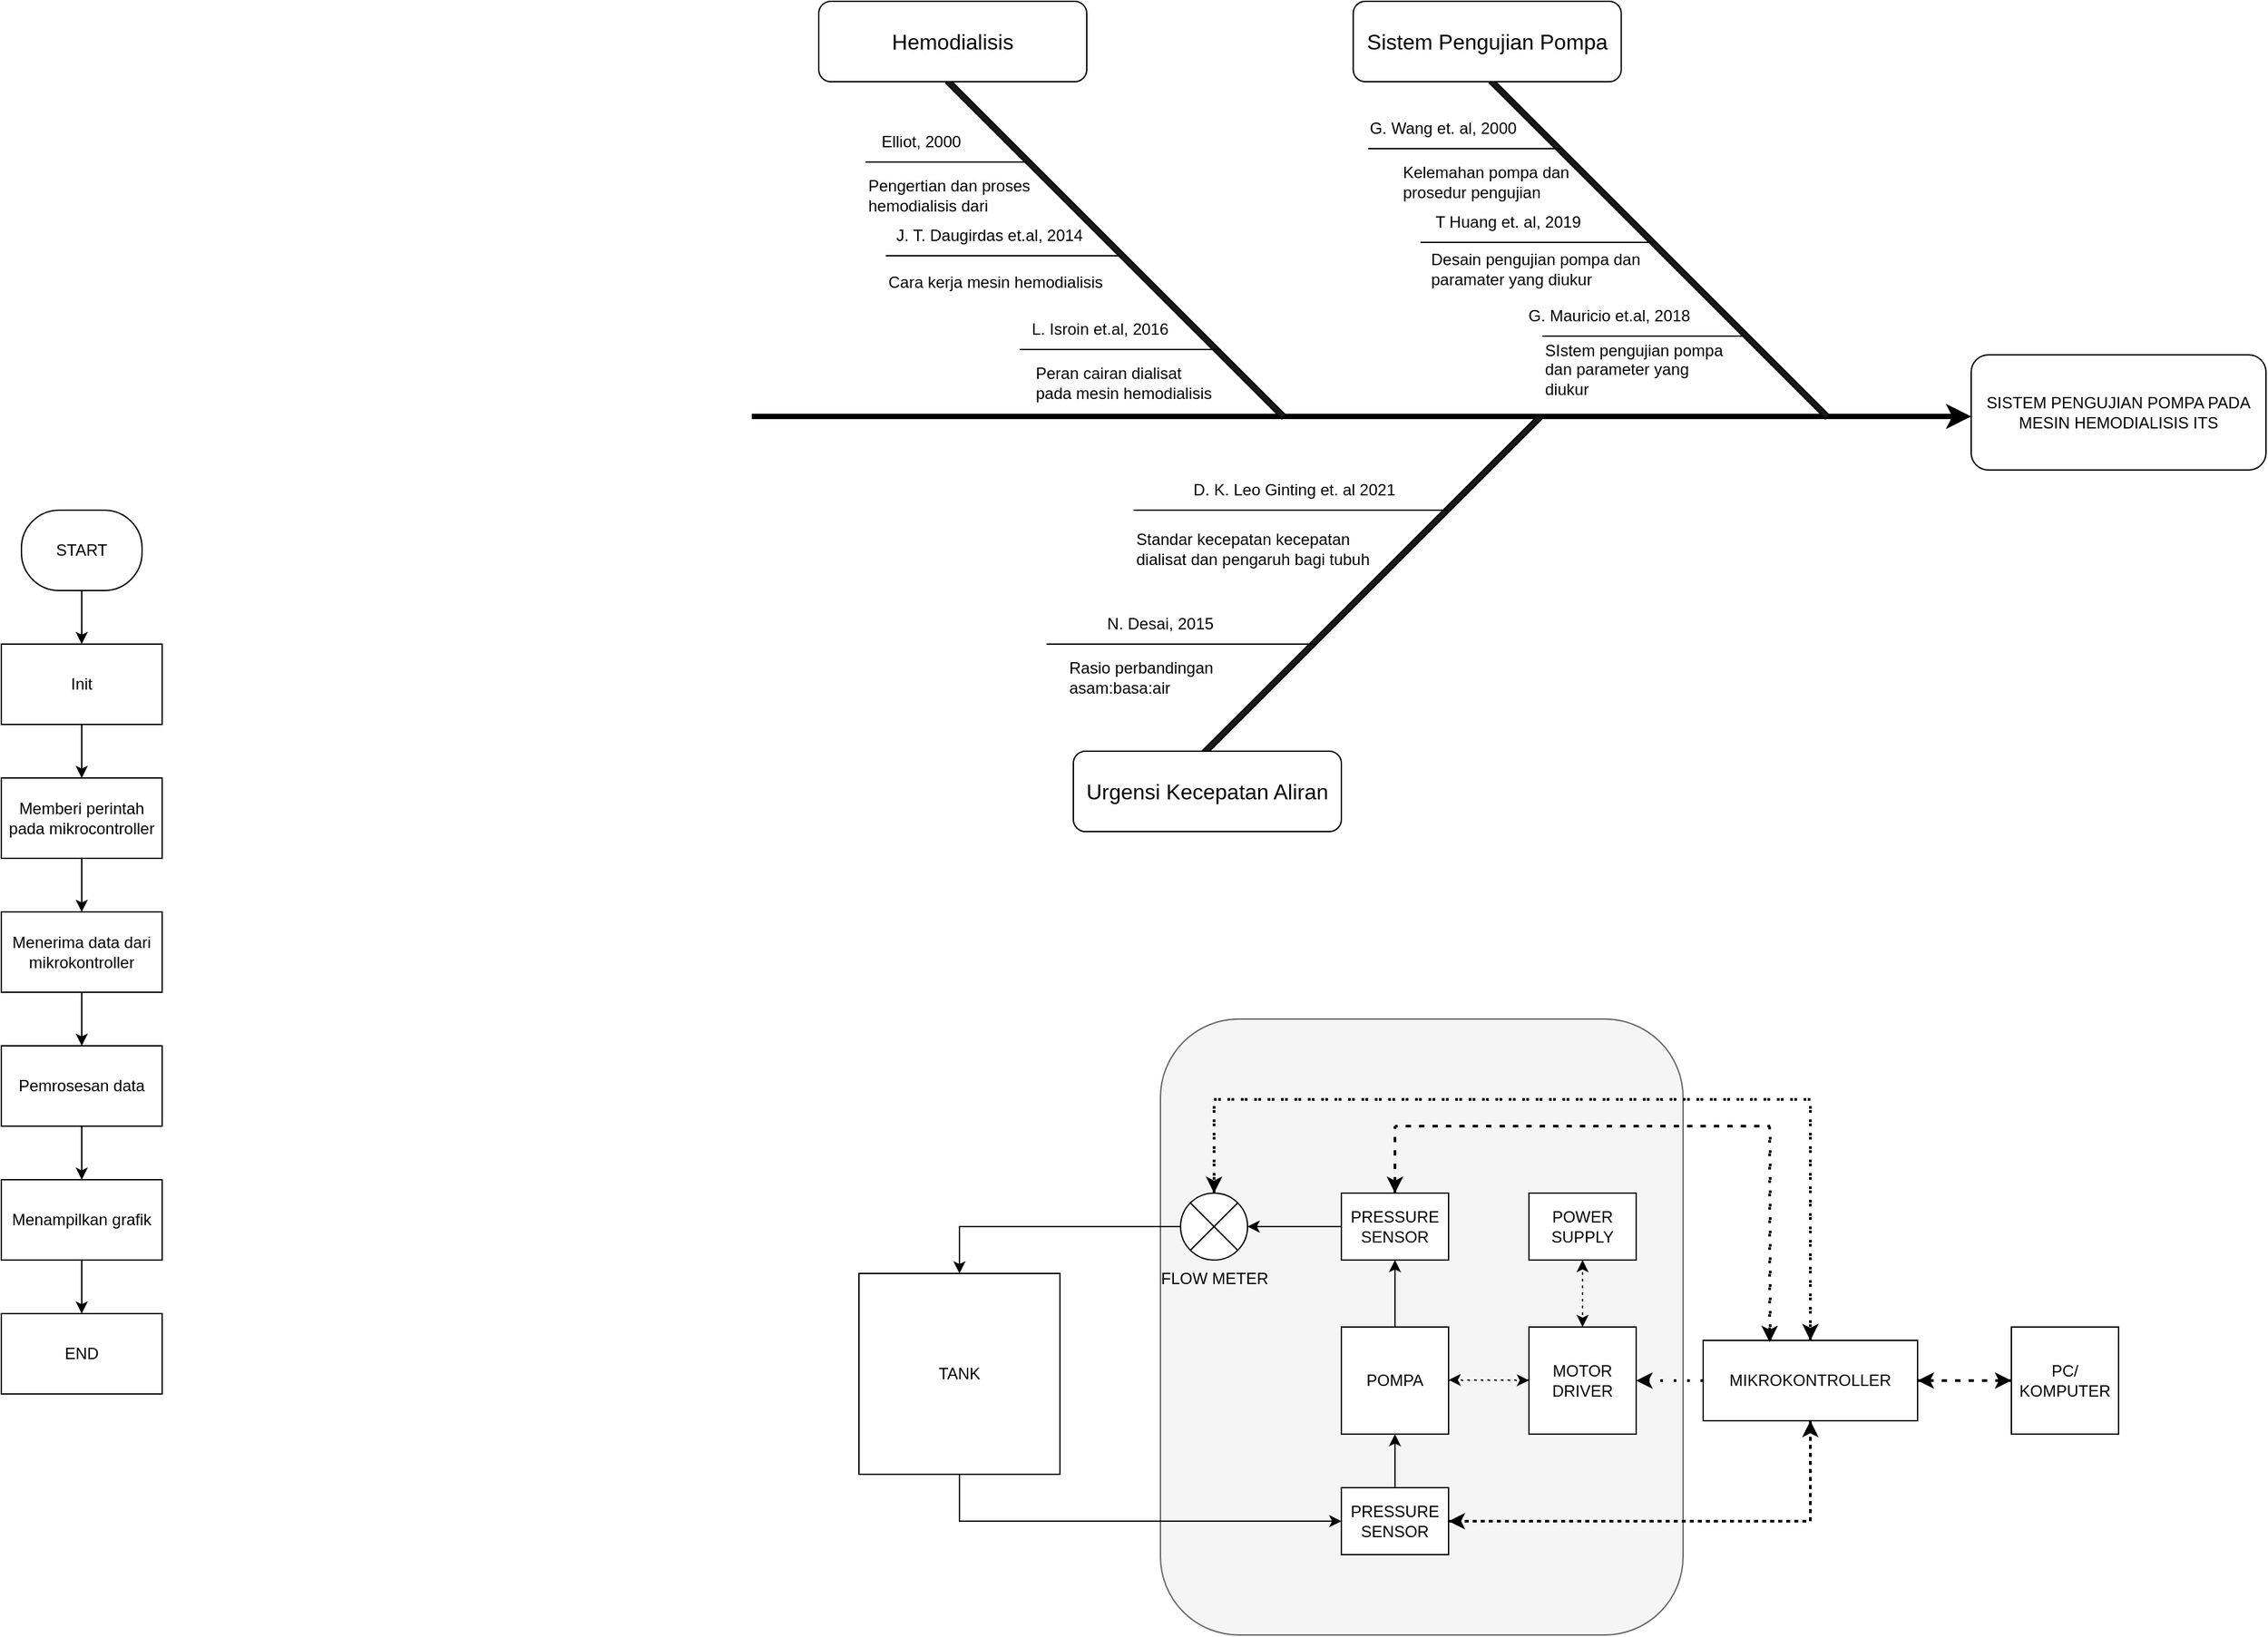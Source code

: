 <mxfile version="22.1.9" type="github">
  <diagram name="Page-1" id="5lOPCvoRQdXP354xrNP7">
    <mxGraphModel dx="3994" dy="2968" grid="1" gridSize="10" guides="1" tooltips="1" connect="1" arrows="1" fold="1" page="1" pageScale="1" pageWidth="850" pageHeight="1100" math="0" shadow="0">
      <root>
        <mxCell id="0" />
        <mxCell id="1" parent="0" />
        <mxCell id="8xiOq0TtmHueSXtaZC7R-85" value="" style="rounded=1;whiteSpace=wrap;html=1;fillColor=#f5f5f5;fontColor=#333333;strokeColor=#666666;" parent="1" vertex="1">
          <mxGeometry x="425" y="560" width="390" height="460" as="geometry" />
        </mxCell>
        <mxCell id="8xiOq0TtmHueSXtaZC7R-52" value="" style="edgeStyle=orthogonalEdgeStyle;rounded=0;orthogonalLoop=1;jettySize=auto;html=1;" parent="1" source="8xiOq0TtmHueSXtaZC7R-53" target="8xiOq0TtmHueSXtaZC7R-55" edge="1">
          <mxGeometry relative="1" as="geometry" />
        </mxCell>
        <mxCell id="8xiOq0TtmHueSXtaZC7R-69" style="edgeStyle=orthogonalEdgeStyle;rounded=0;orthogonalLoop=1;jettySize=auto;html=1;dashed=1;dashPattern=1 4;" parent="1" edge="1">
          <mxGeometry relative="1" as="geometry">
            <mxPoint x="640" y="829.82" as="sourcePoint" />
            <mxPoint x="700" y="829.82" as="targetPoint" />
            <Array as="points">
              <mxPoint x="670" y="829.82" />
              <mxPoint x="670" y="829.82" />
            </Array>
          </mxGeometry>
        </mxCell>
        <mxCell id="8xiOq0TtmHueSXtaZC7R-53" value="POMPA" style="whiteSpace=wrap;html=1;aspect=fixed;" parent="1" vertex="1">
          <mxGeometry x="560" y="790" width="80" height="80" as="geometry" />
        </mxCell>
        <mxCell id="8xiOq0TtmHueSXtaZC7R-54" value="" style="edgeStyle=orthogonalEdgeStyle;rounded=0;orthogonalLoop=1;jettySize=auto;html=1;" parent="1" source="8xiOq0TtmHueSXtaZC7R-55" target="8xiOq0TtmHueSXtaZC7R-61" edge="1">
          <mxGeometry relative="1" as="geometry" />
        </mxCell>
        <mxCell id="8xiOq0TtmHueSXtaZC7R-55" value="PRESSURE SENSOR" style="rounded=0;whiteSpace=wrap;html=1;" parent="1" vertex="1">
          <mxGeometry x="560" y="690" width="80" height="50" as="geometry" />
        </mxCell>
        <mxCell id="8xiOq0TtmHueSXtaZC7R-56" value="" style="edgeStyle=orthogonalEdgeStyle;rounded=0;orthogonalLoop=1;jettySize=auto;html=1;" parent="1" source="8xiOq0TtmHueSXtaZC7R-57" target="8xiOq0TtmHueSXtaZC7R-53" edge="1">
          <mxGeometry relative="1" as="geometry" />
        </mxCell>
        <mxCell id="8xiOq0TtmHueSXtaZC7R-77" style="edgeStyle=orthogonalEdgeStyle;rounded=0;orthogonalLoop=1;jettySize=auto;html=1;entryX=0.5;entryY=1;entryDx=0;entryDy=0;dashed=1;dashPattern=1 2;strokeWidth=2;" parent="1" source="8xiOq0TtmHueSXtaZC7R-57" target="8xiOq0TtmHueSXtaZC7R-64" edge="1">
          <mxGeometry relative="1" as="geometry" />
        </mxCell>
        <mxCell id="8xiOq0TtmHueSXtaZC7R-57" value="PRESSURE SENSOR" style="rounded=0;whiteSpace=wrap;html=1;" parent="1" vertex="1">
          <mxGeometry x="560" y="910" width="80" height="50" as="geometry" />
        </mxCell>
        <mxCell id="8xiOq0TtmHueSXtaZC7R-58" style="edgeStyle=orthogonalEdgeStyle;rounded=0;orthogonalLoop=1;jettySize=auto;html=1;entryX=0;entryY=0.5;entryDx=0;entryDy=0;" parent="1" source="8xiOq0TtmHueSXtaZC7R-59" target="8xiOq0TtmHueSXtaZC7R-57" edge="1">
          <mxGeometry relative="1" as="geometry">
            <Array as="points">
              <mxPoint x="275" y="935" />
            </Array>
          </mxGeometry>
        </mxCell>
        <mxCell id="8xiOq0TtmHueSXtaZC7R-59" value="TANK" style="whiteSpace=wrap;html=1;aspect=fixed;" parent="1" vertex="1">
          <mxGeometry x="200" y="750" width="150" height="150" as="geometry" />
        </mxCell>
        <mxCell id="8xiOq0TtmHueSXtaZC7R-60" value="" style="edgeStyle=orthogonalEdgeStyle;rounded=0;orthogonalLoop=1;jettySize=auto;html=1;" parent="1" source="8xiOq0TtmHueSXtaZC7R-61" target="8xiOq0TtmHueSXtaZC7R-59" edge="1">
          <mxGeometry relative="1" as="geometry" />
        </mxCell>
        <mxCell id="8xiOq0TtmHueSXtaZC7R-79" style="edgeStyle=orthogonalEdgeStyle;rounded=0;orthogonalLoop=1;jettySize=auto;html=1;entryX=0.5;entryY=0;entryDx=0;entryDy=0;strokeWidth=2;dashed=1;dashPattern=1 4;jumpSize=6;endSize=6;" parent="1" source="8xiOq0TtmHueSXtaZC7R-61" target="8xiOq0TtmHueSXtaZC7R-64" edge="1">
          <mxGeometry relative="1" as="geometry">
            <Array as="points">
              <mxPoint x="465" y="620" />
              <mxPoint x="910" y="620" />
            </Array>
          </mxGeometry>
        </mxCell>
        <mxCell id="8xiOq0TtmHueSXtaZC7R-61" value="FLOW METER" style="verticalLabelPosition=bottom;verticalAlign=top;html=1;shape=mxgraph.flowchart.or;" parent="1" vertex="1">
          <mxGeometry x="440" y="690" width="50" height="50" as="geometry" />
        </mxCell>
        <mxCell id="8xiOq0TtmHueSXtaZC7R-72" style="edgeStyle=orthogonalEdgeStyle;rounded=0;orthogonalLoop=1;jettySize=auto;html=1;entryX=1;entryY=0.5;entryDx=0;entryDy=0;dashed=1;dashPattern=1 2;strokeWidth=2;" parent="1" edge="1">
          <mxGeometry relative="1" as="geometry">
            <mxPoint x="910" y="860" as="sourcePoint" />
            <mxPoint x="640.0" y="935" as="targetPoint" />
            <Array as="points">
              <mxPoint x="910" y="935" />
            </Array>
          </mxGeometry>
        </mxCell>
        <mxCell id="8xiOq0TtmHueSXtaZC7R-75" style="edgeStyle=orthogonalEdgeStyle;rounded=0;orthogonalLoop=1;jettySize=auto;html=1;entryX=0.5;entryY=0;entryDx=0;entryDy=0;dashed=1;dashPattern=1 4;strokeWidth=2;" parent="1" source="8xiOq0TtmHueSXtaZC7R-64" target="8xiOq0TtmHueSXtaZC7R-55" edge="1">
          <mxGeometry relative="1" as="geometry">
            <Array as="points">
              <mxPoint x="880" y="640" />
              <mxPoint x="600" y="640" />
            </Array>
          </mxGeometry>
        </mxCell>
        <mxCell id="8xiOq0TtmHueSXtaZC7R-81" value="" style="edgeStyle=orthogonalEdgeStyle;rounded=0;orthogonalLoop=1;jettySize=auto;html=1;dashed=1;dashPattern=1 4;strokeWidth=2;" parent="1" source="8xiOq0TtmHueSXtaZC7R-64" target="8xiOq0TtmHueSXtaZC7R-67" edge="1">
          <mxGeometry relative="1" as="geometry" />
        </mxCell>
        <mxCell id="8xiOq0TtmHueSXtaZC7R-83" value="" style="edgeStyle=orthogonalEdgeStyle;rounded=0;orthogonalLoop=1;jettySize=auto;html=1;dashed=1;dashPattern=1 4;strokeWidth=2;" parent="1" source="8xiOq0TtmHueSXtaZC7R-64" target="8xiOq0TtmHueSXtaZC7R-82" edge="1">
          <mxGeometry relative="1" as="geometry" />
        </mxCell>
        <mxCell id="8xiOq0TtmHueSXtaZC7R-64" value="MIKROKONTROLLER" style="rounded=0;whiteSpace=wrap;html=1;" parent="1" vertex="1">
          <mxGeometry x="830" y="800" width="160" height="60" as="geometry" />
        </mxCell>
        <mxCell id="8xiOq0TtmHueSXtaZC7R-70" value="" style="edgeStyle=orthogonalEdgeStyle;rounded=0;orthogonalLoop=1;jettySize=auto;html=1;dashed=1;dashPattern=1 4;" parent="1" source="8xiOq0TtmHueSXtaZC7R-66" target="8xiOq0TtmHueSXtaZC7R-67" edge="1">
          <mxGeometry relative="1" as="geometry" />
        </mxCell>
        <mxCell id="8xiOq0TtmHueSXtaZC7R-66" value="POWER SUPPLY" style="rounded=0;whiteSpace=wrap;html=1;" parent="1" vertex="1">
          <mxGeometry x="700" y="690" width="80" height="50" as="geometry" />
        </mxCell>
        <mxCell id="8xiOq0TtmHueSXtaZC7R-68" value="" style="edgeStyle=orthogonalEdgeStyle;rounded=0;orthogonalLoop=1;jettySize=auto;html=1;dashed=1;dashPattern=1 4;" parent="1" edge="1">
          <mxGeometry relative="1" as="geometry">
            <mxPoint x="700" y="829.55" as="sourcePoint" />
            <mxPoint x="640" y="829.55" as="targetPoint" />
            <Array as="points">
              <mxPoint x="670" y="829.55" />
              <mxPoint x="670" y="829.55" />
            </Array>
          </mxGeometry>
        </mxCell>
        <mxCell id="8xiOq0TtmHueSXtaZC7R-71" style="edgeStyle=orthogonalEdgeStyle;rounded=0;orthogonalLoop=1;jettySize=auto;html=1;entryX=0.5;entryY=1;entryDx=0;entryDy=0;dashed=1;dashPattern=1 4;" parent="1" source="8xiOq0TtmHueSXtaZC7R-67" target="8xiOq0TtmHueSXtaZC7R-66" edge="1">
          <mxGeometry relative="1" as="geometry">
            <Array as="points">
              <mxPoint x="740" y="760" />
              <mxPoint x="740" y="760" />
            </Array>
          </mxGeometry>
        </mxCell>
        <mxCell id="8xiOq0TtmHueSXtaZC7R-67" value="MOTOR DRIVER" style="rounded=0;whiteSpace=wrap;html=1;" parent="1" vertex="1">
          <mxGeometry x="700" y="790" width="80" height="80" as="geometry" />
        </mxCell>
        <mxCell id="8xiOq0TtmHueSXtaZC7R-74" style="edgeStyle=orthogonalEdgeStyle;rounded=0;orthogonalLoop=1;jettySize=auto;html=1;entryX=0.5;entryY=0;entryDx=0;entryDy=0;entryPerimeter=0;dashed=1;strokeWidth=2;dashPattern=1 4;" parent="1" source="8xiOq0TtmHueSXtaZC7R-64" target="8xiOq0TtmHueSXtaZC7R-61" edge="1">
          <mxGeometry relative="1" as="geometry">
            <Array as="points">
              <mxPoint x="910" y="620" />
              <mxPoint x="465" y="620" />
            </Array>
          </mxGeometry>
        </mxCell>
        <mxCell id="8xiOq0TtmHueSXtaZC7R-80" style="edgeStyle=orthogonalEdgeStyle;rounded=0;orthogonalLoop=1;jettySize=auto;html=1;entryX=0.31;entryY=0.023;entryDx=0;entryDy=0;entryPerimeter=0;dashed=1;dashPattern=1 4;strokeWidth=2;" parent="1" source="8xiOq0TtmHueSXtaZC7R-55" target="8xiOq0TtmHueSXtaZC7R-64" edge="1">
          <mxGeometry relative="1" as="geometry">
            <Array as="points">
              <mxPoint x="600" y="640" />
              <mxPoint x="880" y="640" />
            </Array>
          </mxGeometry>
        </mxCell>
        <mxCell id="8xiOq0TtmHueSXtaZC7R-84" style="edgeStyle=orthogonalEdgeStyle;rounded=0;orthogonalLoop=1;jettySize=auto;html=1;dashed=1;dashPattern=1 4;strokeWidth=2;" parent="1" source="8xiOq0TtmHueSXtaZC7R-82" target="8xiOq0TtmHueSXtaZC7R-64" edge="1">
          <mxGeometry relative="1" as="geometry" />
        </mxCell>
        <mxCell id="8xiOq0TtmHueSXtaZC7R-82" value="PC/&lt;br&gt;KOMPUTER" style="rounded=0;whiteSpace=wrap;html=1;" parent="1" vertex="1">
          <mxGeometry x="1060" y="790" width="80" height="80" as="geometry" />
        </mxCell>
        <mxCell id="8xiOq0TtmHueSXtaZC7R-94" value="" style="edgeStyle=orthogonalEdgeStyle;rounded=0;orthogonalLoop=1;jettySize=auto;html=1;" parent="1" source="8xiOq0TtmHueSXtaZC7R-87" target="8xiOq0TtmHueSXtaZC7R-89" edge="1">
          <mxGeometry relative="1" as="geometry" />
        </mxCell>
        <mxCell id="8xiOq0TtmHueSXtaZC7R-87" value="START" style="rounded=1;whiteSpace=wrap;html=1;arcSize=47;" parent="1" vertex="1">
          <mxGeometry x="-425" y="180" width="90" height="60" as="geometry" />
        </mxCell>
        <mxCell id="8xiOq0TtmHueSXtaZC7R-96" value="" style="edgeStyle=orthogonalEdgeStyle;rounded=0;orthogonalLoop=1;jettySize=auto;html=1;" parent="1" source="8xiOq0TtmHueSXtaZC7R-89" target="8xiOq0TtmHueSXtaZC7R-90" edge="1">
          <mxGeometry relative="1" as="geometry" />
        </mxCell>
        <mxCell id="8xiOq0TtmHueSXtaZC7R-89" value="Init" style="rounded=0;whiteSpace=wrap;html=1;" parent="1" vertex="1">
          <mxGeometry x="-440" y="280" width="120" height="60" as="geometry" />
        </mxCell>
        <mxCell id="8xiOq0TtmHueSXtaZC7R-97" value="" style="edgeStyle=orthogonalEdgeStyle;rounded=0;orthogonalLoop=1;jettySize=auto;html=1;" parent="1" source="8xiOq0TtmHueSXtaZC7R-90" target="8xiOq0TtmHueSXtaZC7R-91" edge="1">
          <mxGeometry relative="1" as="geometry" />
        </mxCell>
        <mxCell id="8xiOq0TtmHueSXtaZC7R-90" value="Memberi perintah pada mikrocontroller" style="rounded=0;whiteSpace=wrap;html=1;" parent="1" vertex="1">
          <mxGeometry x="-440" y="380" width="120" height="60" as="geometry" />
        </mxCell>
        <mxCell id="8xiOq0TtmHueSXtaZC7R-98" value="" style="edgeStyle=orthogonalEdgeStyle;rounded=0;orthogonalLoop=1;jettySize=auto;html=1;" parent="1" source="8xiOq0TtmHueSXtaZC7R-91" target="8xiOq0TtmHueSXtaZC7R-92" edge="1">
          <mxGeometry relative="1" as="geometry" />
        </mxCell>
        <mxCell id="8xiOq0TtmHueSXtaZC7R-91" value="Menerima data dari mikrokontroller" style="rounded=0;whiteSpace=wrap;html=1;" parent="1" vertex="1">
          <mxGeometry x="-440" y="480" width="120" height="60" as="geometry" />
        </mxCell>
        <mxCell id="8xiOq0TtmHueSXtaZC7R-99" value="" style="edgeStyle=orthogonalEdgeStyle;rounded=0;orthogonalLoop=1;jettySize=auto;html=1;" parent="1" source="8xiOq0TtmHueSXtaZC7R-92" target="8xiOq0TtmHueSXtaZC7R-93" edge="1">
          <mxGeometry relative="1" as="geometry" />
        </mxCell>
        <mxCell id="8xiOq0TtmHueSXtaZC7R-92" value="Pemrosesan data" style="rounded=0;whiteSpace=wrap;html=1;" parent="1" vertex="1">
          <mxGeometry x="-440" y="580" width="120" height="60" as="geometry" />
        </mxCell>
        <mxCell id="8xiOq0TtmHueSXtaZC7R-101" value="" style="edgeStyle=orthogonalEdgeStyle;rounded=0;orthogonalLoop=1;jettySize=auto;html=1;" parent="1" source="8xiOq0TtmHueSXtaZC7R-93" target="8xiOq0TtmHueSXtaZC7R-100" edge="1">
          <mxGeometry relative="1" as="geometry" />
        </mxCell>
        <mxCell id="8xiOq0TtmHueSXtaZC7R-93" value="Menampilkan grafik" style="rounded=0;whiteSpace=wrap;html=1;" parent="1" vertex="1">
          <mxGeometry x="-440" y="680" width="120" height="60" as="geometry" />
        </mxCell>
        <mxCell id="8xiOq0TtmHueSXtaZC7R-100" value="END" style="rounded=0;whiteSpace=wrap;html=1;" parent="1" vertex="1">
          <mxGeometry x="-440" y="780" width="120" height="60" as="geometry" />
        </mxCell>
        <mxCell id="uNaUa5ezFDl6BM7CNTOM-3" value="" style="endArrow=classic;html=1;rounded=0;edgeStyle=orthogonalEdgeStyle;strokeWidth=4;" edge="1" parent="1">
          <mxGeometry width="50" height="50" relative="1" as="geometry">
            <mxPoint x="120" y="110" as="sourcePoint" />
            <mxPoint x="1030" y="110" as="targetPoint" />
          </mxGeometry>
        </mxCell>
        <mxCell id="uNaUa5ezFDl6BM7CNTOM-11" value="" style="rounded=0;whiteSpace=wrap;html=1;rotation=45;fillColor=#1A1A1A;" vertex="1" parent="1">
          <mxGeometry x="214.32" y="-17" width="354.52" height="4" as="geometry" />
        </mxCell>
        <mxCell id="uNaUa5ezFDl6BM7CNTOM-14" value="&lt;font style=&quot;font-size: 16px;&quot;&gt;Hemodialisis&lt;/font&gt;" style="rounded=1;whiteSpace=wrap;html=1;fontSize=14;" vertex="1" parent="1">
          <mxGeometry x="170" y="-200" width="200" height="60" as="geometry" />
        </mxCell>
        <mxCell id="uNaUa5ezFDl6BM7CNTOM-17" value="" style="endArrow=none;html=1;rounded=0;edgeStyle=orthogonalEdgeStyle;" edge="1" parent="1">
          <mxGeometry width="50" height="50" relative="1" as="geometry">
            <mxPoint x="205" y="-80" as="sourcePoint" />
            <mxPoint x="325" y="-80" as="targetPoint" />
          </mxGeometry>
        </mxCell>
        <mxCell id="uNaUa5ezFDl6BM7CNTOM-19" value="Elliot, 2000" style="text;html=1;strokeColor=none;fillColor=none;align=center;verticalAlign=middle;whiteSpace=wrap;rounded=0;" vertex="1" parent="1">
          <mxGeometry x="214.32" y="-110" width="65" height="30" as="geometry" />
        </mxCell>
        <mxCell id="uNaUa5ezFDl6BM7CNTOM-20" value="&lt;div style=&quot;&quot;&gt;&lt;span style=&quot;background-color: initial;&quot;&gt;Pengertian dan proses hemodialisis dari&lt;/span&gt;&lt;/div&gt;" style="text;html=1;strokeColor=none;fillColor=none;align=left;verticalAlign=middle;whiteSpace=wrap;rounded=0;" vertex="1" parent="1">
          <mxGeometry x="205" y="-70" width="140" height="30" as="geometry" />
        </mxCell>
        <mxCell id="uNaUa5ezFDl6BM7CNTOM-21" value="" style="endArrow=none;html=1;rounded=0;edgeStyle=orthogonalEdgeStyle;" edge="1" parent="1">
          <mxGeometry width="50" height="50" relative="1" as="geometry">
            <mxPoint x="220" y="-10" as="sourcePoint" />
            <mxPoint x="395" y="-10" as="targetPoint" />
          </mxGeometry>
        </mxCell>
        <mxCell id="uNaUa5ezFDl6BM7CNTOM-22" value="J. T. Daugirdas et.al, 2014" style="text;html=1;strokeColor=none;fillColor=none;align=center;verticalAlign=middle;whiteSpace=wrap;rounded=0;" vertex="1" parent="1">
          <mxGeometry x="225" y="-40" width="145" height="30" as="geometry" />
        </mxCell>
        <mxCell id="uNaUa5ezFDl6BM7CNTOM-23" value="&lt;div style=&quot;&quot;&gt;&lt;span style=&quot;background-color: initial;&quot;&gt;Cara kerja mesin hemodialisis&lt;/span&gt;&lt;/div&gt;" style="text;html=1;strokeColor=none;fillColor=none;align=left;verticalAlign=middle;whiteSpace=wrap;rounded=0;" vertex="1" parent="1">
          <mxGeometry x="220" width="185" height="20" as="geometry" />
        </mxCell>
        <mxCell id="uNaUa5ezFDl6BM7CNTOM-26" value="" style="rounded=0;whiteSpace=wrap;html=1;rotation=45;fillColor=#1A1A1A;" vertex="1" parent="1">
          <mxGeometry x="620" y="-17" width="354.52" height="4" as="geometry" />
        </mxCell>
        <mxCell id="uNaUa5ezFDl6BM7CNTOM-27" value="" style="rounded=0;whiteSpace=wrap;html=1;rotation=135;fillColor=#1A1A1A;flipH=1;flipV=1;" vertex="1" parent="1">
          <mxGeometry x="405.48" y="234" width="354.52" height="4" as="geometry" />
        </mxCell>
        <mxCell id="uNaUa5ezFDl6BM7CNTOM-29" value="" style="endArrow=none;html=1;rounded=0;edgeStyle=orthogonalEdgeStyle;" edge="1" parent="1">
          <mxGeometry width="50" height="50" relative="1" as="geometry">
            <mxPoint x="320" y="60" as="sourcePoint" />
            <mxPoint x="470" y="60" as="targetPoint" />
          </mxGeometry>
        </mxCell>
        <mxCell id="uNaUa5ezFDl6BM7CNTOM-30" value="L. Isroin et.al, 2016" style="text;html=1;strokeColor=none;fillColor=none;align=center;verticalAlign=middle;whiteSpace=wrap;rounded=0;" vertex="1" parent="1">
          <mxGeometry x="310" y="30" width="140" height="30" as="geometry" />
        </mxCell>
        <mxCell id="uNaUa5ezFDl6BM7CNTOM-31" value="&lt;div style=&quot;&quot;&gt;&lt;span style=&quot;background-color: initial;&quot;&gt;Peran cairan dialisat pada mesin hemodialisis&lt;/span&gt;&lt;/div&gt;" style="text;html=1;strokeColor=none;fillColor=none;align=left;verticalAlign=middle;whiteSpace=wrap;rounded=0;" vertex="1" parent="1">
          <mxGeometry x="330" y="70" width="140" height="30" as="geometry" />
        </mxCell>
        <mxCell id="uNaUa5ezFDl6BM7CNTOM-33" value="" style="endArrow=none;html=1;rounded=0;edgeStyle=orthogonalEdgeStyle;" edge="1" parent="1">
          <mxGeometry width="50" height="50" relative="1" as="geometry">
            <mxPoint x="405" y="180" as="sourcePoint" />
            <mxPoint x="640" y="180" as="targetPoint" />
          </mxGeometry>
        </mxCell>
        <mxCell id="uNaUa5ezFDl6BM7CNTOM-34" value="D. K. Leo Ginting et. al 2021" style="text;html=1;strokeColor=none;fillColor=none;align=center;verticalAlign=middle;whiteSpace=wrap;rounded=0;" vertex="1" parent="1">
          <mxGeometry x="440" y="150" width="170" height="30" as="geometry" />
        </mxCell>
        <mxCell id="uNaUa5ezFDl6BM7CNTOM-35" value="&lt;div style=&quot;&quot;&gt;&lt;span style=&quot;background-color: initial;&quot;&gt;Standar kecepatan kecepatan dialisat dan pengaruh bagi tubuh&lt;/span&gt;&lt;/div&gt;" style="text;html=1;strokeColor=none;fillColor=none;align=left;verticalAlign=middle;whiteSpace=wrap;rounded=0;" vertex="1" parent="1">
          <mxGeometry x="405.48" y="184" width="185" height="50" as="geometry" />
        </mxCell>
        <mxCell id="uNaUa5ezFDl6BM7CNTOM-15" value="&lt;font style=&quot;font-size: 16px;&quot;&gt;Urgensi Kecepatan Aliran&lt;/font&gt;" style="rounded=1;whiteSpace=wrap;html=1;" vertex="1" parent="1">
          <mxGeometry x="360" y="360" width="200" height="60" as="geometry" />
        </mxCell>
        <mxCell id="uNaUa5ezFDl6BM7CNTOM-16" value="&lt;span style=&quot;font-size: 16px;&quot;&gt;Sistem Pengujian Pompa&lt;/span&gt;" style="rounded=1;whiteSpace=wrap;html=1;" vertex="1" parent="1">
          <mxGeometry x="568.84" y="-200" width="200" height="60" as="geometry" />
        </mxCell>
        <mxCell id="uNaUa5ezFDl6BM7CNTOM-36" value="" style="endArrow=none;html=1;rounded=0;edgeStyle=orthogonalEdgeStyle;" edge="1" parent="1">
          <mxGeometry width="50" height="50" relative="1" as="geometry">
            <mxPoint x="580" y="-90" as="sourcePoint" />
            <mxPoint x="724" y="-90" as="targetPoint" />
          </mxGeometry>
        </mxCell>
        <mxCell id="uNaUa5ezFDl6BM7CNTOM-37" value="G. Wang et. al, 2000" style="text;html=1;strokeColor=none;fillColor=none;align=center;verticalAlign=middle;whiteSpace=wrap;rounded=0;" vertex="1" parent="1">
          <mxGeometry x="571.68" y="-120" width="128.32" height="30" as="geometry" />
        </mxCell>
        <mxCell id="uNaUa5ezFDl6BM7CNTOM-38" value="&lt;div style=&quot;&quot;&gt;&lt;span style=&quot;background-color: initial;&quot;&gt;Kelemahan pompa dan prosedur pengujian&lt;/span&gt;&lt;/div&gt;" style="text;html=1;strokeColor=none;fillColor=none;align=left;verticalAlign=middle;whiteSpace=wrap;rounded=0;" vertex="1" parent="1">
          <mxGeometry x="604" y="-80" width="140" height="30" as="geometry" />
        </mxCell>
        <mxCell id="uNaUa5ezFDl6BM7CNTOM-39" value="" style="endArrow=none;html=1;rounded=0;edgeStyle=orthogonalEdgeStyle;" edge="1" parent="1">
          <mxGeometry width="50" height="50" relative="1" as="geometry">
            <mxPoint x="619" y="-20" as="sourcePoint" />
            <mxPoint x="794" y="-20" as="targetPoint" />
          </mxGeometry>
        </mxCell>
        <mxCell id="uNaUa5ezFDl6BM7CNTOM-40" value="T Huang et. al, 2019" style="text;html=1;strokeColor=none;fillColor=none;align=center;verticalAlign=middle;whiteSpace=wrap;rounded=0;" vertex="1" parent="1">
          <mxGeometry x="625" y="-50" width="119" height="30" as="geometry" />
        </mxCell>
        <mxCell id="uNaUa5ezFDl6BM7CNTOM-41" value="Desain pengujian pompa dan paramater yang diukur" style="text;html=1;strokeColor=none;fillColor=none;align=left;verticalAlign=middle;whiteSpace=wrap;rounded=0;" vertex="1" parent="1">
          <mxGeometry x="625" y="-10" width="185" height="20" as="geometry" />
        </mxCell>
        <mxCell id="uNaUa5ezFDl6BM7CNTOM-42" value="" style="endArrow=none;html=1;rounded=0;edgeStyle=orthogonalEdgeStyle;" edge="1" parent="1">
          <mxGeometry width="50" height="50" relative="1" as="geometry">
            <mxPoint x="710" y="50" as="sourcePoint" />
            <mxPoint x="860" y="50" as="targetPoint" />
          </mxGeometry>
        </mxCell>
        <mxCell id="uNaUa5ezFDl6BM7CNTOM-43" value="G. Mauricio et.al, 2018" style="text;html=1;strokeColor=none;fillColor=none;align=center;verticalAlign=middle;whiteSpace=wrap;rounded=0;" vertex="1" parent="1">
          <mxGeometry x="690" y="20" width="140" height="30" as="geometry" />
        </mxCell>
        <mxCell id="uNaUa5ezFDl6BM7CNTOM-44" value="&lt;div style=&quot;&quot;&gt;&lt;span style=&quot;background-color: initial;&quot;&gt;SIstem pengujian pompa dan parameter yang diukur&lt;/span&gt;&lt;/div&gt;" style="text;html=1;strokeColor=none;fillColor=none;align=left;verticalAlign=middle;whiteSpace=wrap;rounded=0;" vertex="1" parent="1">
          <mxGeometry x="710" y="60" width="140" height="30" as="geometry" />
        </mxCell>
        <mxCell id="uNaUa5ezFDl6BM7CNTOM-45" value="" style="endArrow=none;html=1;rounded=0;edgeStyle=orthogonalEdgeStyle;" edge="1" parent="1">
          <mxGeometry width="50" height="50" relative="1" as="geometry">
            <mxPoint x="340" y="280" as="sourcePoint" />
            <mxPoint x="540" y="280" as="targetPoint" />
          </mxGeometry>
        </mxCell>
        <mxCell id="uNaUa5ezFDl6BM7CNTOM-46" value="N. Desai, 2015" style="text;html=1;strokeColor=none;fillColor=none;align=center;verticalAlign=middle;whiteSpace=wrap;rounded=0;" vertex="1" parent="1">
          <mxGeometry x="340" y="250" width="170" height="30" as="geometry" />
        </mxCell>
        <mxCell id="uNaUa5ezFDl6BM7CNTOM-47" value="&lt;div style=&quot;&quot;&gt;&lt;span style=&quot;background-color: initial;&quot;&gt;Rasio perbandingan asam:basa:air&lt;/span&gt;&lt;/div&gt;" style="text;html=1;strokeColor=none;fillColor=none;align=left;verticalAlign=middle;whiteSpace=wrap;rounded=0;" vertex="1" parent="1">
          <mxGeometry x="355.0" y="290" width="140" height="30" as="geometry" />
        </mxCell>
        <mxCell id="uNaUa5ezFDl6BM7CNTOM-49" value="SISTEM PENGUJIAN POMPA PADA MESIN HEMODIALISIS ITS" style="rounded=1;whiteSpace=wrap;html=1;" vertex="1" parent="1">
          <mxGeometry x="1030" y="64" width="220" height="86" as="geometry" />
        </mxCell>
      </root>
    </mxGraphModel>
  </diagram>
</mxfile>
